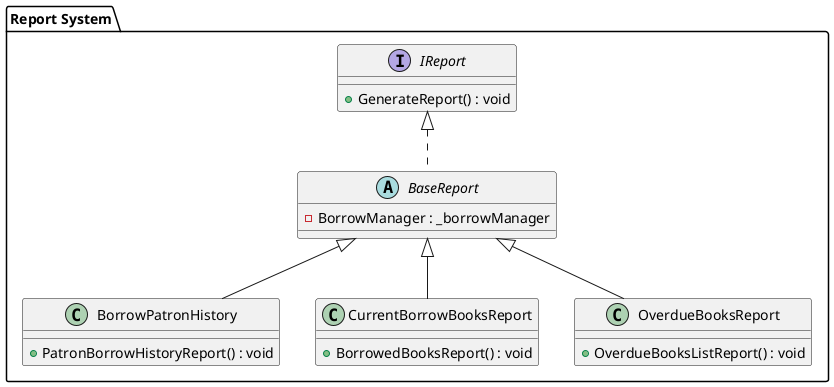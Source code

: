 @startuml ReportSystem

package "Report System" {
    ' Define main contract
    interface IReport {
        + GenerateReport() : void
    }

    ' Define main abstract base
    abstract class BaseReport implements IReport {
        - BorrowManager : _borrowManager
    }

    ' Define main classes
    class BorrowPatronHistory extends BaseReport {
        + PatronBorrowHistoryReport() : void
    }

    class CurrentBorrowBooksReport extends BaseReport {
        + BorrowedBooksReport() : void
    }

    class OverdueBooksReport extends BaseReport {
        + OverdueBooksListReport() : void
    }
}

@enduml

